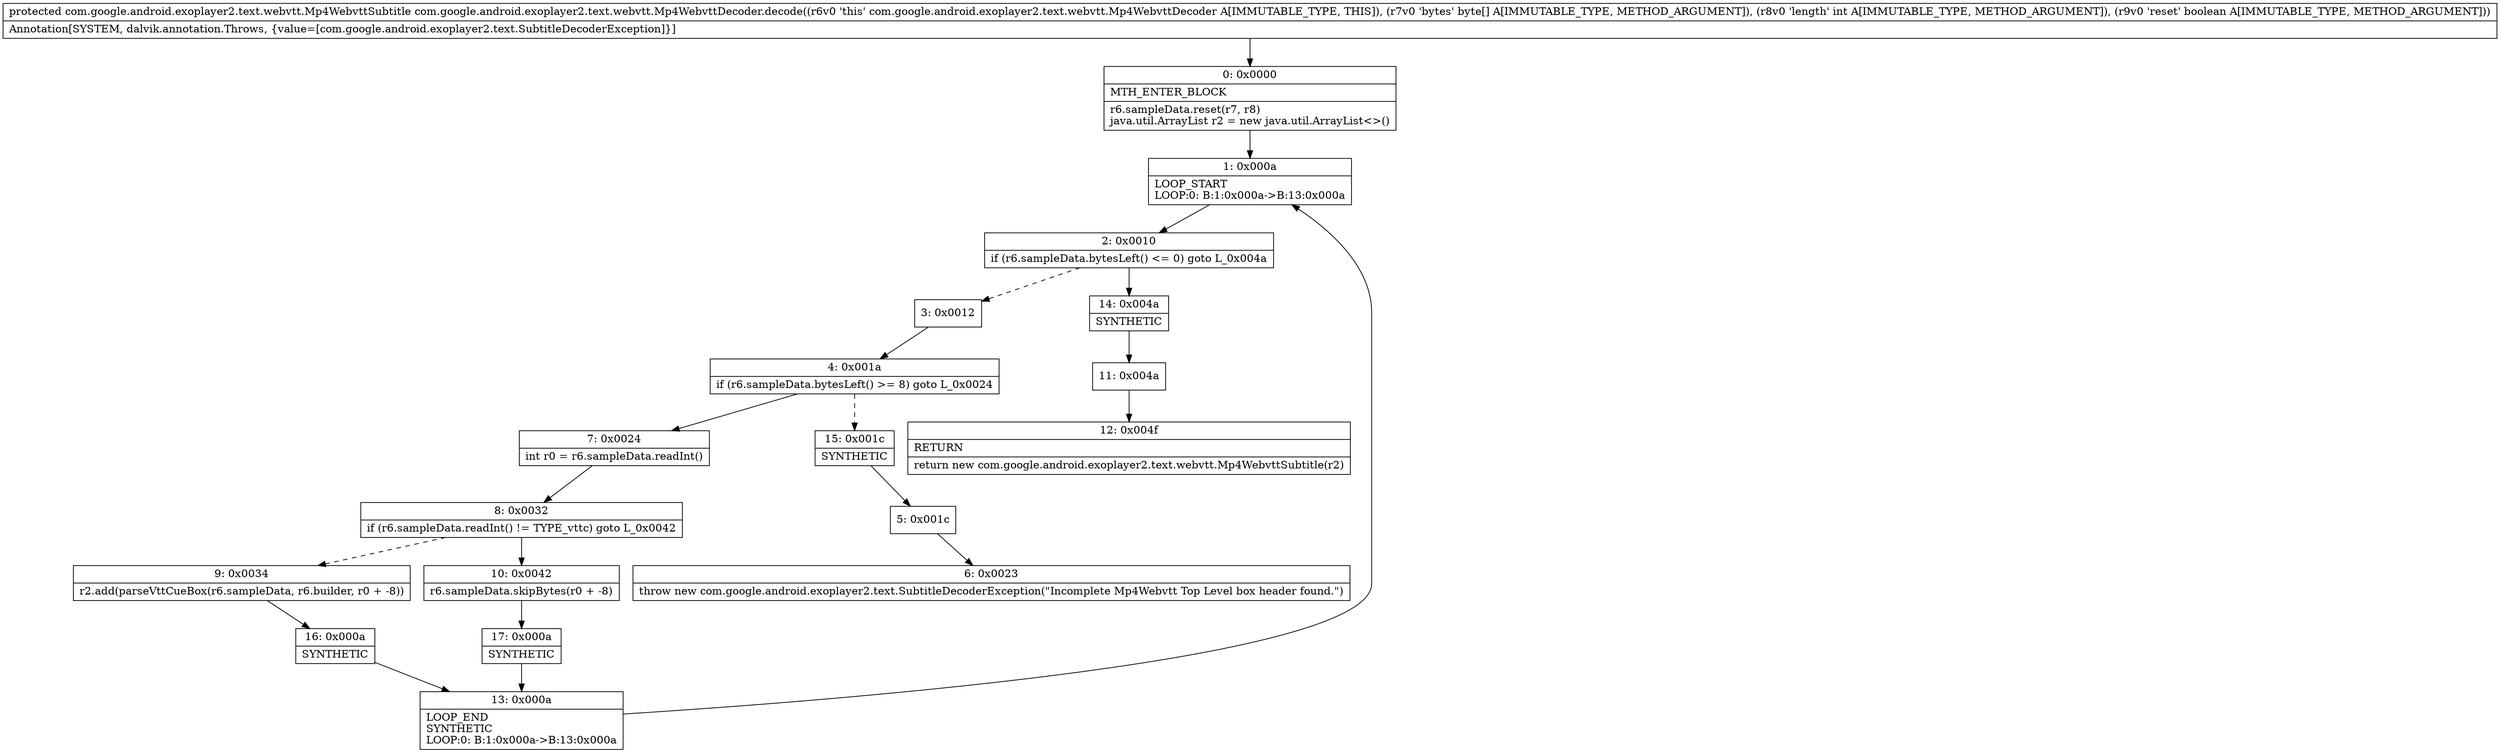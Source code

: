 digraph "CFG forcom.google.android.exoplayer2.text.webvtt.Mp4WebvttDecoder.decode([BIZ)Lcom\/google\/android\/exoplayer2\/text\/webvtt\/Mp4WebvttSubtitle;" {
Node_0 [shape=record,label="{0\:\ 0x0000|MTH_ENTER_BLOCK\l|r6.sampleData.reset(r7, r8)\ljava.util.ArrayList r2 = new java.util.ArrayList\<\>()\l}"];
Node_1 [shape=record,label="{1\:\ 0x000a|LOOP_START\lLOOP:0: B:1:0x000a\-\>B:13:0x000a\l}"];
Node_2 [shape=record,label="{2\:\ 0x0010|if (r6.sampleData.bytesLeft() \<= 0) goto L_0x004a\l}"];
Node_3 [shape=record,label="{3\:\ 0x0012}"];
Node_4 [shape=record,label="{4\:\ 0x001a|if (r6.sampleData.bytesLeft() \>= 8) goto L_0x0024\l}"];
Node_5 [shape=record,label="{5\:\ 0x001c}"];
Node_6 [shape=record,label="{6\:\ 0x0023|throw new com.google.android.exoplayer2.text.SubtitleDecoderException(\"Incomplete Mp4Webvtt Top Level box header found.\")\l}"];
Node_7 [shape=record,label="{7\:\ 0x0024|int r0 = r6.sampleData.readInt()\l}"];
Node_8 [shape=record,label="{8\:\ 0x0032|if (r6.sampleData.readInt() != TYPE_vttc) goto L_0x0042\l}"];
Node_9 [shape=record,label="{9\:\ 0x0034|r2.add(parseVttCueBox(r6.sampleData, r6.builder, r0 + \-8))\l}"];
Node_10 [shape=record,label="{10\:\ 0x0042|r6.sampleData.skipBytes(r0 + \-8)\l}"];
Node_11 [shape=record,label="{11\:\ 0x004a}"];
Node_12 [shape=record,label="{12\:\ 0x004f|RETURN\l|return new com.google.android.exoplayer2.text.webvtt.Mp4WebvttSubtitle(r2)\l}"];
Node_13 [shape=record,label="{13\:\ 0x000a|LOOP_END\lSYNTHETIC\lLOOP:0: B:1:0x000a\-\>B:13:0x000a\l}"];
Node_14 [shape=record,label="{14\:\ 0x004a|SYNTHETIC\l}"];
Node_15 [shape=record,label="{15\:\ 0x001c|SYNTHETIC\l}"];
Node_16 [shape=record,label="{16\:\ 0x000a|SYNTHETIC\l}"];
Node_17 [shape=record,label="{17\:\ 0x000a|SYNTHETIC\l}"];
MethodNode[shape=record,label="{protected com.google.android.exoplayer2.text.webvtt.Mp4WebvttSubtitle com.google.android.exoplayer2.text.webvtt.Mp4WebvttDecoder.decode((r6v0 'this' com.google.android.exoplayer2.text.webvtt.Mp4WebvttDecoder A[IMMUTABLE_TYPE, THIS]), (r7v0 'bytes' byte[] A[IMMUTABLE_TYPE, METHOD_ARGUMENT]), (r8v0 'length' int A[IMMUTABLE_TYPE, METHOD_ARGUMENT]), (r9v0 'reset' boolean A[IMMUTABLE_TYPE, METHOD_ARGUMENT]))  | Annotation[SYSTEM, dalvik.annotation.Throws, \{value=[com.google.android.exoplayer2.text.SubtitleDecoderException]\}]\l}"];
MethodNode -> Node_0;
Node_0 -> Node_1;
Node_1 -> Node_2;
Node_2 -> Node_3[style=dashed];
Node_2 -> Node_14;
Node_3 -> Node_4;
Node_4 -> Node_7;
Node_4 -> Node_15[style=dashed];
Node_5 -> Node_6;
Node_7 -> Node_8;
Node_8 -> Node_9[style=dashed];
Node_8 -> Node_10;
Node_9 -> Node_16;
Node_10 -> Node_17;
Node_11 -> Node_12;
Node_13 -> Node_1;
Node_14 -> Node_11;
Node_15 -> Node_5;
Node_16 -> Node_13;
Node_17 -> Node_13;
}


